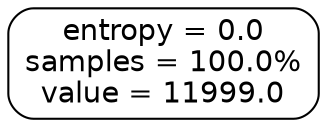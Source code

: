 digraph Tree {
node [shape=box, style="rounded", color="black", fontname=helvetica] ;
graph [ranksep=equally, splines=polyline] ;
edge [fontname=helvetica] ;
0 [label="entropy = 0.0\nsamples = 100.0%\nvalue = 11999.0"] ;
{rank=same ; 0} ;
}
